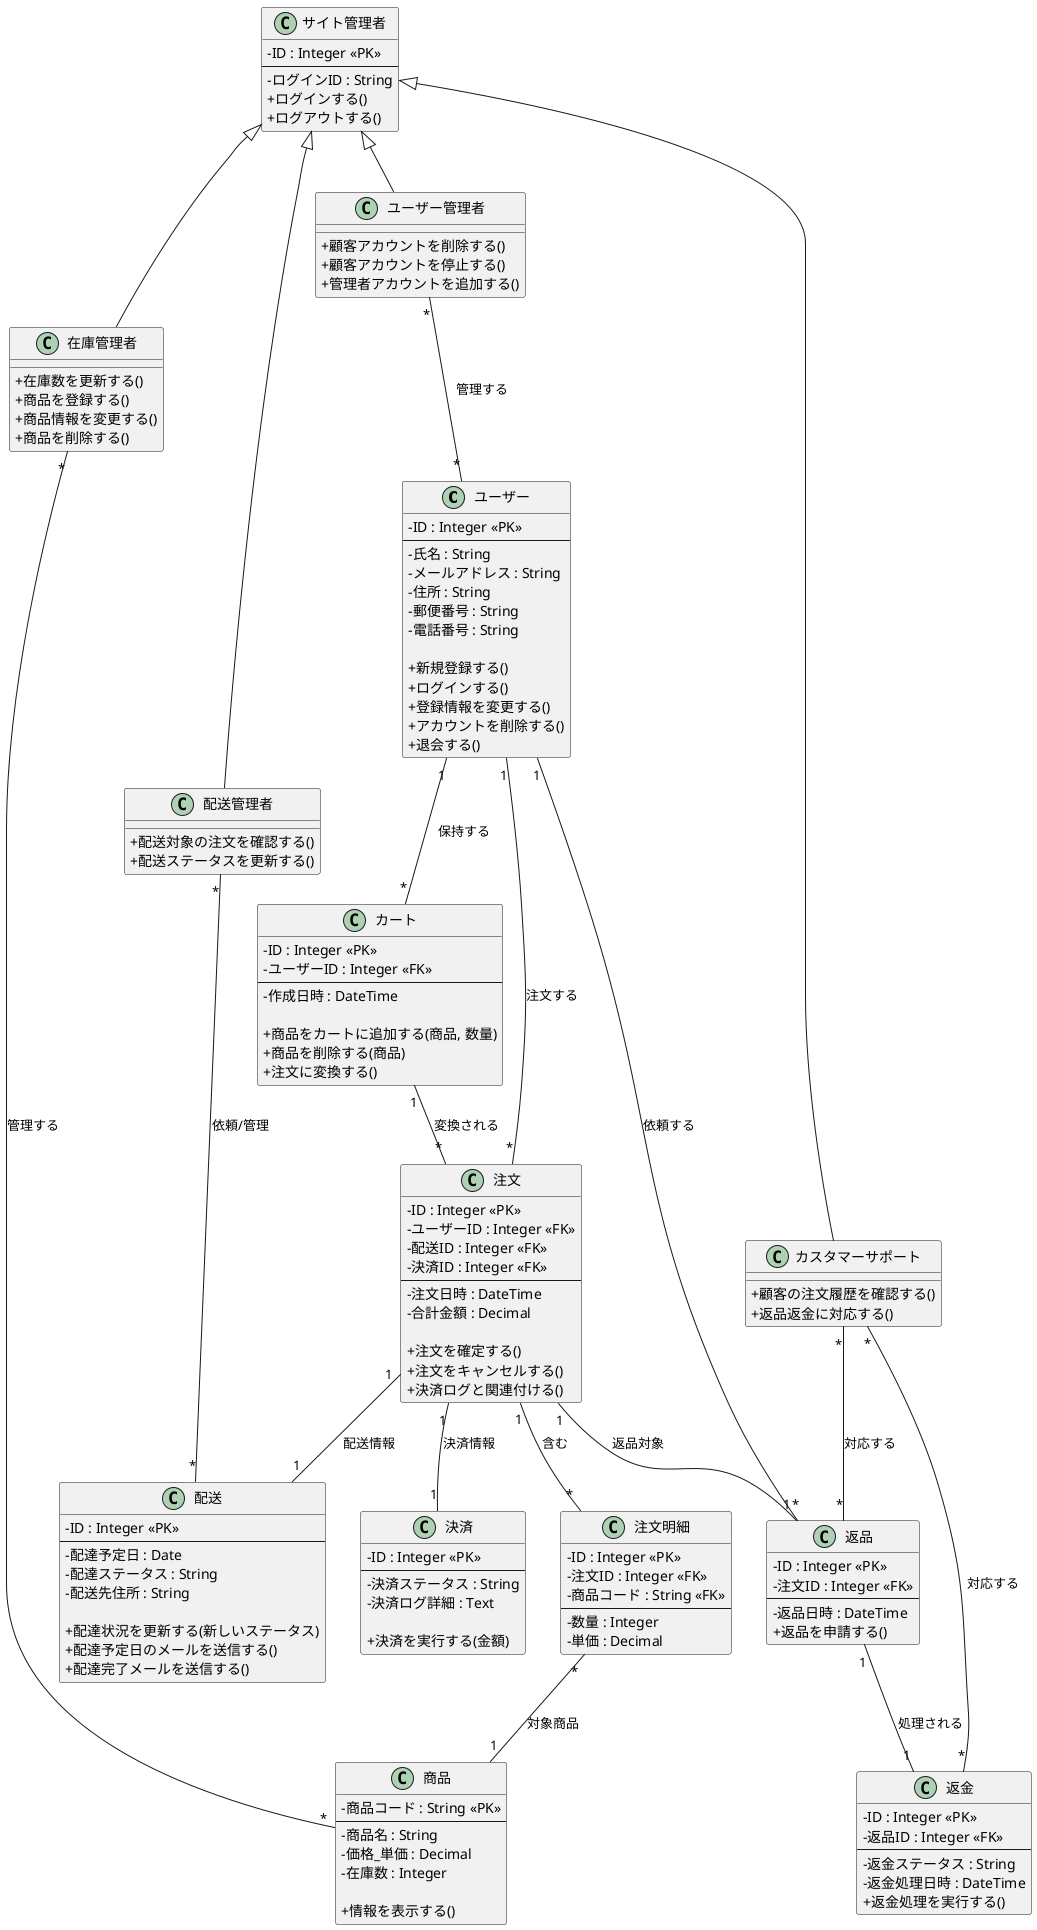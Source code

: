 @startuml ECサイト_クラス図_ID修正版
skinparam classAttributeIconSize 0

' ---------------------------------------
' 1. 顧客・ドメインクラス (左側)
' ---------------------------------------
class ユーザー {
  - ID : Integer <<PK>>
  --
  - 氏名 : String
  - メールアドレス : String
  - 住所 : String
  - 郵便番号 : String
  - 電話番号 : String
  
  + 新規登録する()
  + ログインする()
  + 登録情報を変更する()
  + アカウントを削除する()
  + 退会する()
}

class カート {
  - ID : Integer <<PK>>
  - ユーザーID : Integer <<FK>>
  --
  - 作成日時 : DateTime
  
  + 商品をカートに追加する(商品, 数量)
  + 商品を削除する(商品)
  + 注文に変換する()
}

class 商品 {
  - 商品コード : String <<PK>>
  --
  - 商品名 : String
  - 価格_単価 : Decimal
  - 在庫数 : Integer
  
  + 情報を表示する()
}


' ---------------------------------------
' 2. 注文・取引クラス (中央)
' ---------------------------------------
class 注文 {
  - ID : Integer <<PK>>
  - ユーザーID : Integer <<FK>>
  - 配送ID : Integer <<FK>>
  - 決済ID : Integer <<FK>>
  --
  - 注文日時 : DateTime
  - 合計金額 : Decimal
  
  + 注文を確定する()
  + 注文をキャンセルする()
  + 決済ログと関連付ける()
}

class 注文明細 {
  - ID : Integer <<PK>>
  - 注文ID : Integer <<FK>>
  - 商品コード : String <<FK>>
  --
  - 数量 : Integer
  - 単価 : Decimal
}

class 決済 {
  - ID : Integer <<PK>>
  --
  - 決済ステータス : String
  - 決済ログ詳細 : Text
  
  + 決済を実行する(金額)
}

class 配送 {
  - ID : Integer <<PK>>
  --
  - 配達予定日 : Date
  - 配達ステータス : String
  - 配送先住所 : String
  
  + 配達状況を更新する(新しいステータス)
  + 配達予定日のメールを送信する()
  + 配達完了メールを送信する()
}

class 返品 {
  - ID : Integer <<PK>>
  - 注文ID : Integer <<FK>>
  --
  - 返品日時 : DateTime
  + 返品を申請する()
}

class 返金 {
  - ID : Integer <<PK>>
  - 返品ID : Integer <<FK>>
  --
  - 返金ステータス : String
  - 返金処理日時 : DateTime
  + 返金処理を実行する()
}


' ---------------------------------------
' 3. 管理クラス群 (右側/上部)
' ---------------------------------------
class サイト管理者 {
  - ID : Integer <<PK>>
  --
  - ログインID : String
  + ログインする()
  + ログアウトする()
}
class 在庫管理者 extends サイト管理者 {
  + 在庫数を更新する()
  + 商品を登録する()
  + 商品情報を変更する()
  + 商品を削除する()
}
class ユーザー管理者 extends サイト管理者 {
  + 顧客アカウントを削除する()
  + 顧客アカウントを停止する()
  + 管理者アカウントを追加する()
}
class カスタマーサポート extends サイト管理者 {
  + 顧客の注文履歴を確認する()
  + 返品返金に対応する()
}
class 配送管理者 extends サイト管理者 {
  + 配送対象の注文を確認する()
  + 配送ステータスを更新する()
}


' ---------------------------------------
' クラス間の関連付け (多重度を明記)
' ---------------------------------------

ユーザー "1" -- "*" 注文 : 注文する
ユーザー "1" -- "*" 返品 : 依頼する
ユーザー "1" -- "*" カート : 保持する 

カート "1" -- "*" 注文 : 変換される
注文 "1" -- "*" 注文明細 : 含む
注文明細 "*" -- "1" 商品 : 対象商品

注文 "1" -- "1" 配送 : 配送情報
注文 "1" -- "1" 決済 : 決済情報
注文 "1" -- "1" 返品 : 返品対象
返品 "1" -- "1" 返金 : 処理される

在庫管理者 "*" -- "*" 商品 : 管理する
ユーザー管理者 "*" -- "*" ユーザー : 管理する
カスタマーサポート "*" -- "*" 返品 : 対応する
カスタマーサポート "*" -- "*" 返金 : 対応する
配送管理者 "*" -- "*" 配送 : 依頼/管理

@enduml